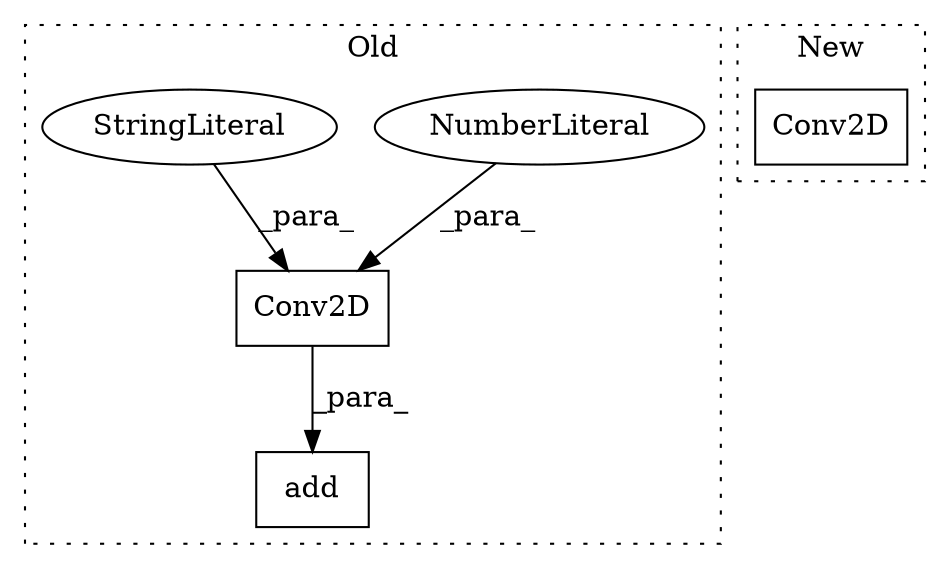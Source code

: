digraph G {
subgraph cluster0 {
1 [label="add" a="32" s="4255,4279" l="4,1" shape="box"];
3 [label="Conv2D" a="32" s="4259,4278" l="7,1" shape="box"];
4 [label="NumberLiteral" a="34" s="4270" l="1" shape="ellipse"];
5 [label="StringLiteral" a="45" s="4272" l="6" shape="ellipse"];
label = "Old";
style="dotted";
}
subgraph cluster1 {
2 [label="Conv2D" a="32" s="4294,4303" l="7,1" shape="box"];
label = "New";
style="dotted";
}
3 -> 1 [label="_para_"];
4 -> 3 [label="_para_"];
5 -> 3 [label="_para_"];
}